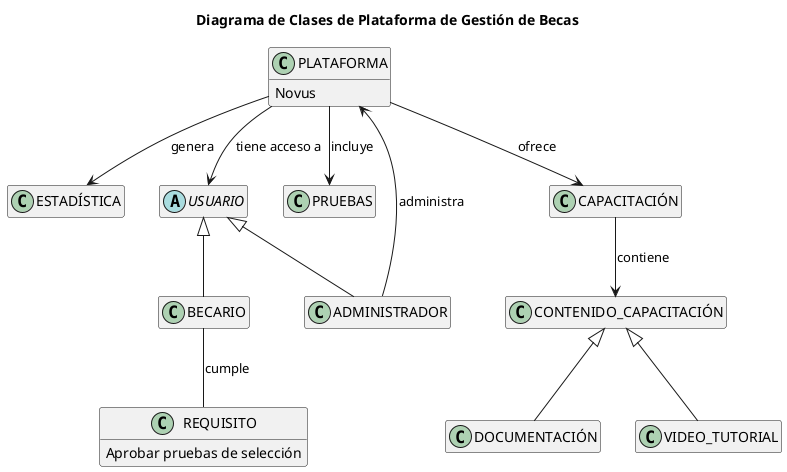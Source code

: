 @startuml Diagrama_de_Clases_Beca

title Diagrama de Clases de Plataforma de Gestión de Becas

hide empty members

class PLATAFORMA {
  Novus
}


class ESTADÍSTICA {
}

abstract class USUARIO {
}

class ADMINISTRADOR {
}

class PRUEBAS {
}

class CAPACITACIÓN {
}

class CONTENIDO_CAPACITACIÓN {
}

class VIDEO_TUTORIAL {
}

class DOCUMENTACIÓN {
}

class BECARIO {
}

class REQUISITO
{
  Aprobar pruebas de selección
}


PLATAFORMA --> ESTADÍSTICA : "genera"
PLATAFORMA --> USUARIO : "tiene acceso a"
PLATAFORMA --> PRUEBAS : "incluye"
PLATAFORMA --> CAPACITACIÓN : "ofrece"

USUARIO <|-- ADMINISTRADOR
ADMINISTRADOR --> PLATAFORMA : "administra"

CAPACITACIÓN --> CONTENIDO_CAPACITACIÓN : "contiene"
CONTENIDO_CAPACITACIÓN <|-- VIDEO_TUTORIAL
CONTENIDO_CAPACITACIÓN <|-- DOCUMENTACIÓN
BECARIO -- REQUISITO : cumple
USUARIO <|-- BECARIO
@enduml
